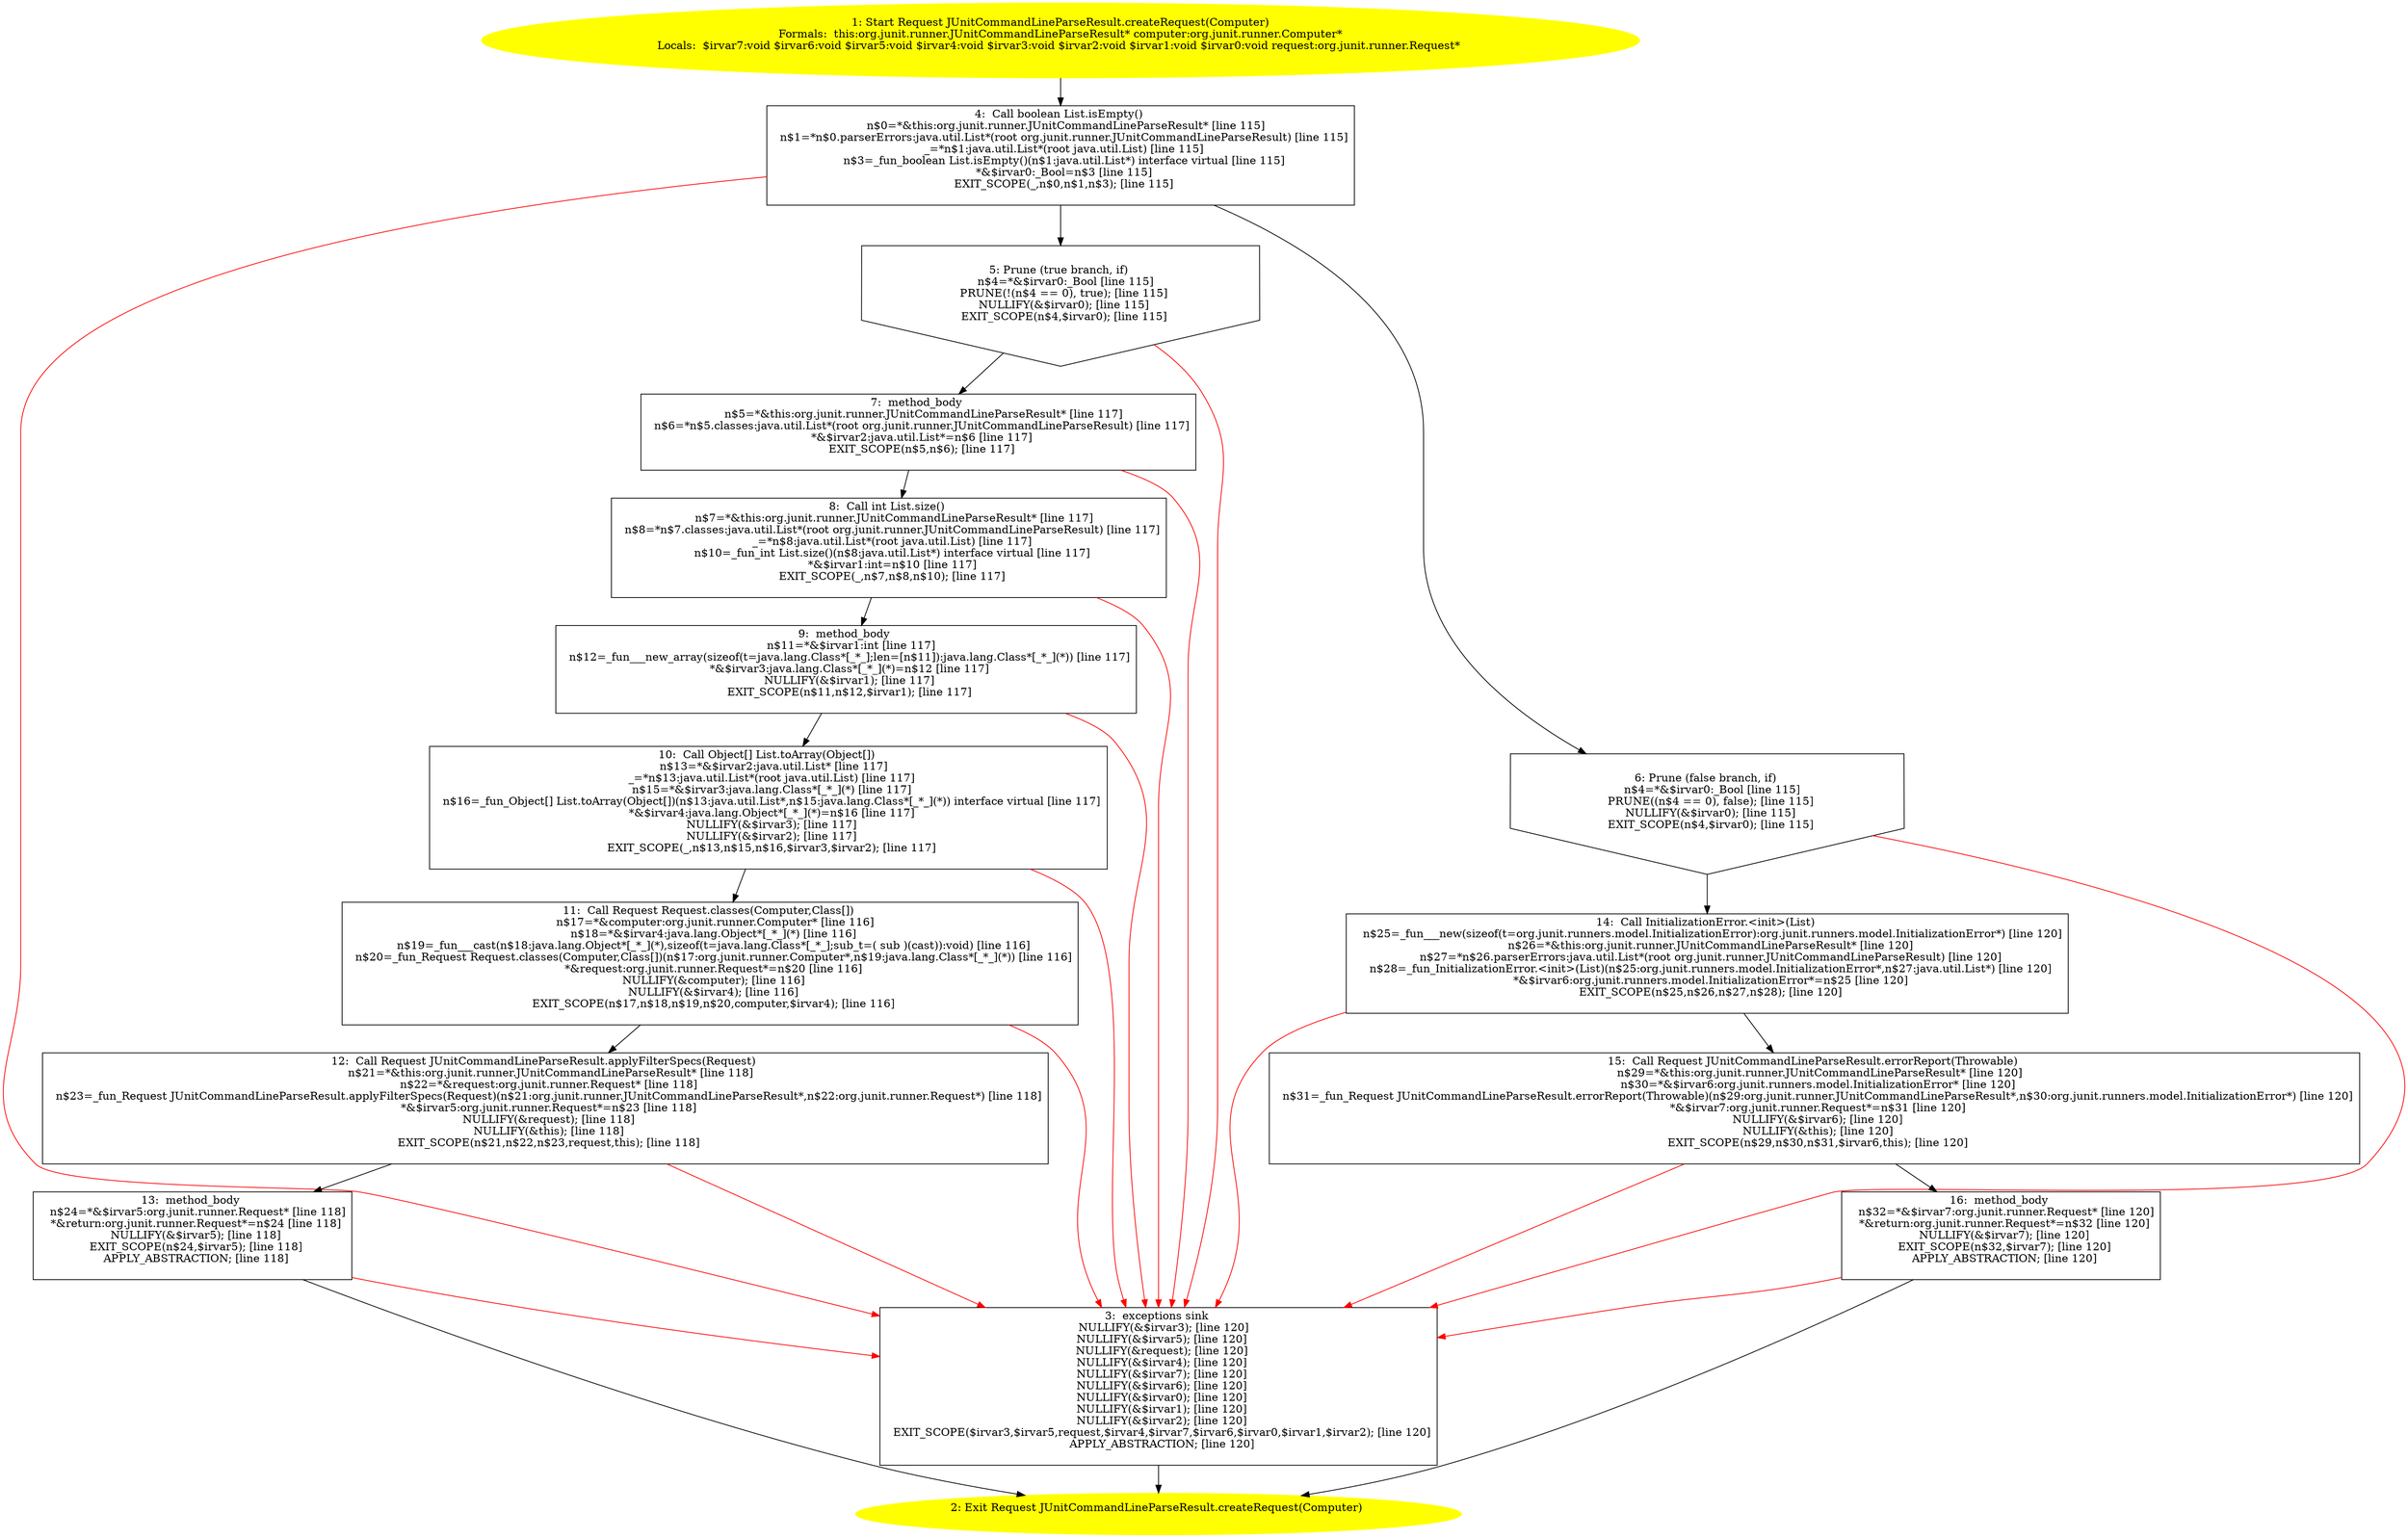 /* @generated */
digraph cfg {
"org.junit.runner.JUnitCommandLineParseResult.createRequest(org.junit.runner.Computer):org.junit.runn.088c9f93be3bc56b375c4568afec77d8_1" [label="1: Start Request JUnitCommandLineParseResult.createRequest(Computer)\nFormals:  this:org.junit.runner.JUnitCommandLineParseResult* computer:org.junit.runner.Computer*\nLocals:  $irvar7:void $irvar6:void $irvar5:void $irvar4:void $irvar3:void $irvar2:void $irvar1:void $irvar0:void request:org.junit.runner.Request* \n  " color=yellow style=filled]
	

	 "org.junit.runner.JUnitCommandLineParseResult.createRequest(org.junit.runner.Computer):org.junit.runn.088c9f93be3bc56b375c4568afec77d8_1" -> "org.junit.runner.JUnitCommandLineParseResult.createRequest(org.junit.runner.Computer):org.junit.runn.088c9f93be3bc56b375c4568afec77d8_4" ;
"org.junit.runner.JUnitCommandLineParseResult.createRequest(org.junit.runner.Computer):org.junit.runn.088c9f93be3bc56b375c4568afec77d8_2" [label="2: Exit Request JUnitCommandLineParseResult.createRequest(Computer) \n  " color=yellow style=filled]
	

"org.junit.runner.JUnitCommandLineParseResult.createRequest(org.junit.runner.Computer):org.junit.runn.088c9f93be3bc56b375c4568afec77d8_3" [label="3:  exceptions sink \n   NULLIFY(&$irvar3); [line 120]\n  NULLIFY(&$irvar5); [line 120]\n  NULLIFY(&request); [line 120]\n  NULLIFY(&$irvar4); [line 120]\n  NULLIFY(&$irvar7); [line 120]\n  NULLIFY(&$irvar6); [line 120]\n  NULLIFY(&$irvar0); [line 120]\n  NULLIFY(&$irvar1); [line 120]\n  NULLIFY(&$irvar2); [line 120]\n  EXIT_SCOPE($irvar3,$irvar5,request,$irvar4,$irvar7,$irvar6,$irvar0,$irvar1,$irvar2); [line 120]\n  APPLY_ABSTRACTION; [line 120]\n " shape="box"]
	

	 "org.junit.runner.JUnitCommandLineParseResult.createRequest(org.junit.runner.Computer):org.junit.runn.088c9f93be3bc56b375c4568afec77d8_3" -> "org.junit.runner.JUnitCommandLineParseResult.createRequest(org.junit.runner.Computer):org.junit.runn.088c9f93be3bc56b375c4568afec77d8_2" ;
"org.junit.runner.JUnitCommandLineParseResult.createRequest(org.junit.runner.Computer):org.junit.runn.088c9f93be3bc56b375c4568afec77d8_4" [label="4:  Call boolean List.isEmpty() \n   n$0=*&this:org.junit.runner.JUnitCommandLineParseResult* [line 115]\n  n$1=*n$0.parserErrors:java.util.List*(root org.junit.runner.JUnitCommandLineParseResult) [line 115]\n  _=*n$1:java.util.List*(root java.util.List) [line 115]\n  n$3=_fun_boolean List.isEmpty()(n$1:java.util.List*) interface virtual [line 115]\n  *&$irvar0:_Bool=n$3 [line 115]\n  EXIT_SCOPE(_,n$0,n$1,n$3); [line 115]\n " shape="box"]
	

	 "org.junit.runner.JUnitCommandLineParseResult.createRequest(org.junit.runner.Computer):org.junit.runn.088c9f93be3bc56b375c4568afec77d8_4" -> "org.junit.runner.JUnitCommandLineParseResult.createRequest(org.junit.runner.Computer):org.junit.runn.088c9f93be3bc56b375c4568afec77d8_5" ;
	 "org.junit.runner.JUnitCommandLineParseResult.createRequest(org.junit.runner.Computer):org.junit.runn.088c9f93be3bc56b375c4568afec77d8_4" -> "org.junit.runner.JUnitCommandLineParseResult.createRequest(org.junit.runner.Computer):org.junit.runn.088c9f93be3bc56b375c4568afec77d8_6" ;
	 "org.junit.runner.JUnitCommandLineParseResult.createRequest(org.junit.runner.Computer):org.junit.runn.088c9f93be3bc56b375c4568afec77d8_4" -> "org.junit.runner.JUnitCommandLineParseResult.createRequest(org.junit.runner.Computer):org.junit.runn.088c9f93be3bc56b375c4568afec77d8_3" [color="red" ];
"org.junit.runner.JUnitCommandLineParseResult.createRequest(org.junit.runner.Computer):org.junit.runn.088c9f93be3bc56b375c4568afec77d8_5" [label="5: Prune (true branch, if) \n   n$4=*&$irvar0:_Bool [line 115]\n  PRUNE(!(n$4 == 0), true); [line 115]\n  NULLIFY(&$irvar0); [line 115]\n  EXIT_SCOPE(n$4,$irvar0); [line 115]\n " shape="invhouse"]
	

	 "org.junit.runner.JUnitCommandLineParseResult.createRequest(org.junit.runner.Computer):org.junit.runn.088c9f93be3bc56b375c4568afec77d8_5" -> "org.junit.runner.JUnitCommandLineParseResult.createRequest(org.junit.runner.Computer):org.junit.runn.088c9f93be3bc56b375c4568afec77d8_7" ;
	 "org.junit.runner.JUnitCommandLineParseResult.createRequest(org.junit.runner.Computer):org.junit.runn.088c9f93be3bc56b375c4568afec77d8_5" -> "org.junit.runner.JUnitCommandLineParseResult.createRequest(org.junit.runner.Computer):org.junit.runn.088c9f93be3bc56b375c4568afec77d8_3" [color="red" ];
"org.junit.runner.JUnitCommandLineParseResult.createRequest(org.junit.runner.Computer):org.junit.runn.088c9f93be3bc56b375c4568afec77d8_6" [label="6: Prune (false branch, if) \n   n$4=*&$irvar0:_Bool [line 115]\n  PRUNE((n$4 == 0), false); [line 115]\n  NULLIFY(&$irvar0); [line 115]\n  EXIT_SCOPE(n$4,$irvar0); [line 115]\n " shape="invhouse"]
	

	 "org.junit.runner.JUnitCommandLineParseResult.createRequest(org.junit.runner.Computer):org.junit.runn.088c9f93be3bc56b375c4568afec77d8_6" -> "org.junit.runner.JUnitCommandLineParseResult.createRequest(org.junit.runner.Computer):org.junit.runn.088c9f93be3bc56b375c4568afec77d8_14" ;
	 "org.junit.runner.JUnitCommandLineParseResult.createRequest(org.junit.runner.Computer):org.junit.runn.088c9f93be3bc56b375c4568afec77d8_6" -> "org.junit.runner.JUnitCommandLineParseResult.createRequest(org.junit.runner.Computer):org.junit.runn.088c9f93be3bc56b375c4568afec77d8_3" [color="red" ];
"org.junit.runner.JUnitCommandLineParseResult.createRequest(org.junit.runner.Computer):org.junit.runn.088c9f93be3bc56b375c4568afec77d8_7" [label="7:  method_body \n   n$5=*&this:org.junit.runner.JUnitCommandLineParseResult* [line 117]\n  n$6=*n$5.classes:java.util.List*(root org.junit.runner.JUnitCommandLineParseResult) [line 117]\n  *&$irvar2:java.util.List*=n$6 [line 117]\n  EXIT_SCOPE(n$5,n$6); [line 117]\n " shape="box"]
	

	 "org.junit.runner.JUnitCommandLineParseResult.createRequest(org.junit.runner.Computer):org.junit.runn.088c9f93be3bc56b375c4568afec77d8_7" -> "org.junit.runner.JUnitCommandLineParseResult.createRequest(org.junit.runner.Computer):org.junit.runn.088c9f93be3bc56b375c4568afec77d8_8" ;
	 "org.junit.runner.JUnitCommandLineParseResult.createRequest(org.junit.runner.Computer):org.junit.runn.088c9f93be3bc56b375c4568afec77d8_7" -> "org.junit.runner.JUnitCommandLineParseResult.createRequest(org.junit.runner.Computer):org.junit.runn.088c9f93be3bc56b375c4568afec77d8_3" [color="red" ];
"org.junit.runner.JUnitCommandLineParseResult.createRequest(org.junit.runner.Computer):org.junit.runn.088c9f93be3bc56b375c4568afec77d8_8" [label="8:  Call int List.size() \n   n$7=*&this:org.junit.runner.JUnitCommandLineParseResult* [line 117]\n  n$8=*n$7.classes:java.util.List*(root org.junit.runner.JUnitCommandLineParseResult) [line 117]\n  _=*n$8:java.util.List*(root java.util.List) [line 117]\n  n$10=_fun_int List.size()(n$8:java.util.List*) interface virtual [line 117]\n  *&$irvar1:int=n$10 [line 117]\n  EXIT_SCOPE(_,n$7,n$8,n$10); [line 117]\n " shape="box"]
	

	 "org.junit.runner.JUnitCommandLineParseResult.createRequest(org.junit.runner.Computer):org.junit.runn.088c9f93be3bc56b375c4568afec77d8_8" -> "org.junit.runner.JUnitCommandLineParseResult.createRequest(org.junit.runner.Computer):org.junit.runn.088c9f93be3bc56b375c4568afec77d8_9" ;
	 "org.junit.runner.JUnitCommandLineParseResult.createRequest(org.junit.runner.Computer):org.junit.runn.088c9f93be3bc56b375c4568afec77d8_8" -> "org.junit.runner.JUnitCommandLineParseResult.createRequest(org.junit.runner.Computer):org.junit.runn.088c9f93be3bc56b375c4568afec77d8_3" [color="red" ];
"org.junit.runner.JUnitCommandLineParseResult.createRequest(org.junit.runner.Computer):org.junit.runn.088c9f93be3bc56b375c4568afec77d8_9" [label="9:  method_body \n   n$11=*&$irvar1:int [line 117]\n  n$12=_fun___new_array(sizeof(t=java.lang.Class*[_*_];len=[n$11]):java.lang.Class*[_*_](*)) [line 117]\n  *&$irvar3:java.lang.Class*[_*_](*)=n$12 [line 117]\n  NULLIFY(&$irvar1); [line 117]\n  EXIT_SCOPE(n$11,n$12,$irvar1); [line 117]\n " shape="box"]
	

	 "org.junit.runner.JUnitCommandLineParseResult.createRequest(org.junit.runner.Computer):org.junit.runn.088c9f93be3bc56b375c4568afec77d8_9" -> "org.junit.runner.JUnitCommandLineParseResult.createRequest(org.junit.runner.Computer):org.junit.runn.088c9f93be3bc56b375c4568afec77d8_10" ;
	 "org.junit.runner.JUnitCommandLineParseResult.createRequest(org.junit.runner.Computer):org.junit.runn.088c9f93be3bc56b375c4568afec77d8_9" -> "org.junit.runner.JUnitCommandLineParseResult.createRequest(org.junit.runner.Computer):org.junit.runn.088c9f93be3bc56b375c4568afec77d8_3" [color="red" ];
"org.junit.runner.JUnitCommandLineParseResult.createRequest(org.junit.runner.Computer):org.junit.runn.088c9f93be3bc56b375c4568afec77d8_10" [label="10:  Call Object[] List.toArray(Object[]) \n   n$13=*&$irvar2:java.util.List* [line 117]\n  _=*n$13:java.util.List*(root java.util.List) [line 117]\n  n$15=*&$irvar3:java.lang.Class*[_*_](*) [line 117]\n  n$16=_fun_Object[] List.toArray(Object[])(n$13:java.util.List*,n$15:java.lang.Class*[_*_](*)) interface virtual [line 117]\n  *&$irvar4:java.lang.Object*[_*_](*)=n$16 [line 117]\n  NULLIFY(&$irvar3); [line 117]\n  NULLIFY(&$irvar2); [line 117]\n  EXIT_SCOPE(_,n$13,n$15,n$16,$irvar3,$irvar2); [line 117]\n " shape="box"]
	

	 "org.junit.runner.JUnitCommandLineParseResult.createRequest(org.junit.runner.Computer):org.junit.runn.088c9f93be3bc56b375c4568afec77d8_10" -> "org.junit.runner.JUnitCommandLineParseResult.createRequest(org.junit.runner.Computer):org.junit.runn.088c9f93be3bc56b375c4568afec77d8_11" ;
	 "org.junit.runner.JUnitCommandLineParseResult.createRequest(org.junit.runner.Computer):org.junit.runn.088c9f93be3bc56b375c4568afec77d8_10" -> "org.junit.runner.JUnitCommandLineParseResult.createRequest(org.junit.runner.Computer):org.junit.runn.088c9f93be3bc56b375c4568afec77d8_3" [color="red" ];
"org.junit.runner.JUnitCommandLineParseResult.createRequest(org.junit.runner.Computer):org.junit.runn.088c9f93be3bc56b375c4568afec77d8_11" [label="11:  Call Request Request.classes(Computer,Class[]) \n   n$17=*&computer:org.junit.runner.Computer* [line 116]\n  n$18=*&$irvar4:java.lang.Object*[_*_](*) [line 116]\n  n$19=_fun___cast(n$18:java.lang.Object*[_*_](*),sizeof(t=java.lang.Class*[_*_];sub_t=( sub )(cast)):void) [line 116]\n  n$20=_fun_Request Request.classes(Computer,Class[])(n$17:org.junit.runner.Computer*,n$19:java.lang.Class*[_*_](*)) [line 116]\n  *&request:org.junit.runner.Request*=n$20 [line 116]\n  NULLIFY(&computer); [line 116]\n  NULLIFY(&$irvar4); [line 116]\n  EXIT_SCOPE(n$17,n$18,n$19,n$20,computer,$irvar4); [line 116]\n " shape="box"]
	

	 "org.junit.runner.JUnitCommandLineParseResult.createRequest(org.junit.runner.Computer):org.junit.runn.088c9f93be3bc56b375c4568afec77d8_11" -> "org.junit.runner.JUnitCommandLineParseResult.createRequest(org.junit.runner.Computer):org.junit.runn.088c9f93be3bc56b375c4568afec77d8_12" ;
	 "org.junit.runner.JUnitCommandLineParseResult.createRequest(org.junit.runner.Computer):org.junit.runn.088c9f93be3bc56b375c4568afec77d8_11" -> "org.junit.runner.JUnitCommandLineParseResult.createRequest(org.junit.runner.Computer):org.junit.runn.088c9f93be3bc56b375c4568afec77d8_3" [color="red" ];
"org.junit.runner.JUnitCommandLineParseResult.createRequest(org.junit.runner.Computer):org.junit.runn.088c9f93be3bc56b375c4568afec77d8_12" [label="12:  Call Request JUnitCommandLineParseResult.applyFilterSpecs(Request) \n   n$21=*&this:org.junit.runner.JUnitCommandLineParseResult* [line 118]\n  n$22=*&request:org.junit.runner.Request* [line 118]\n  n$23=_fun_Request JUnitCommandLineParseResult.applyFilterSpecs(Request)(n$21:org.junit.runner.JUnitCommandLineParseResult*,n$22:org.junit.runner.Request*) [line 118]\n  *&$irvar5:org.junit.runner.Request*=n$23 [line 118]\n  NULLIFY(&request); [line 118]\n  NULLIFY(&this); [line 118]\n  EXIT_SCOPE(n$21,n$22,n$23,request,this); [line 118]\n " shape="box"]
	

	 "org.junit.runner.JUnitCommandLineParseResult.createRequest(org.junit.runner.Computer):org.junit.runn.088c9f93be3bc56b375c4568afec77d8_12" -> "org.junit.runner.JUnitCommandLineParseResult.createRequest(org.junit.runner.Computer):org.junit.runn.088c9f93be3bc56b375c4568afec77d8_13" ;
	 "org.junit.runner.JUnitCommandLineParseResult.createRequest(org.junit.runner.Computer):org.junit.runn.088c9f93be3bc56b375c4568afec77d8_12" -> "org.junit.runner.JUnitCommandLineParseResult.createRequest(org.junit.runner.Computer):org.junit.runn.088c9f93be3bc56b375c4568afec77d8_3" [color="red" ];
"org.junit.runner.JUnitCommandLineParseResult.createRequest(org.junit.runner.Computer):org.junit.runn.088c9f93be3bc56b375c4568afec77d8_13" [label="13:  method_body \n   n$24=*&$irvar5:org.junit.runner.Request* [line 118]\n  *&return:org.junit.runner.Request*=n$24 [line 118]\n  NULLIFY(&$irvar5); [line 118]\n  EXIT_SCOPE(n$24,$irvar5); [line 118]\n  APPLY_ABSTRACTION; [line 118]\n " shape="box"]
	

	 "org.junit.runner.JUnitCommandLineParseResult.createRequest(org.junit.runner.Computer):org.junit.runn.088c9f93be3bc56b375c4568afec77d8_13" -> "org.junit.runner.JUnitCommandLineParseResult.createRequest(org.junit.runner.Computer):org.junit.runn.088c9f93be3bc56b375c4568afec77d8_2" ;
	 "org.junit.runner.JUnitCommandLineParseResult.createRequest(org.junit.runner.Computer):org.junit.runn.088c9f93be3bc56b375c4568afec77d8_13" -> "org.junit.runner.JUnitCommandLineParseResult.createRequest(org.junit.runner.Computer):org.junit.runn.088c9f93be3bc56b375c4568afec77d8_3" [color="red" ];
"org.junit.runner.JUnitCommandLineParseResult.createRequest(org.junit.runner.Computer):org.junit.runn.088c9f93be3bc56b375c4568afec77d8_14" [label="14:  Call InitializationError.<init>(List) \n   n$25=_fun___new(sizeof(t=org.junit.runners.model.InitializationError):org.junit.runners.model.InitializationError*) [line 120]\n  n$26=*&this:org.junit.runner.JUnitCommandLineParseResult* [line 120]\n  n$27=*n$26.parserErrors:java.util.List*(root org.junit.runner.JUnitCommandLineParseResult) [line 120]\n  n$28=_fun_InitializationError.<init>(List)(n$25:org.junit.runners.model.InitializationError*,n$27:java.util.List*) [line 120]\n  *&$irvar6:org.junit.runners.model.InitializationError*=n$25 [line 120]\n  EXIT_SCOPE(n$25,n$26,n$27,n$28); [line 120]\n " shape="box"]
	

	 "org.junit.runner.JUnitCommandLineParseResult.createRequest(org.junit.runner.Computer):org.junit.runn.088c9f93be3bc56b375c4568afec77d8_14" -> "org.junit.runner.JUnitCommandLineParseResult.createRequest(org.junit.runner.Computer):org.junit.runn.088c9f93be3bc56b375c4568afec77d8_15" ;
	 "org.junit.runner.JUnitCommandLineParseResult.createRequest(org.junit.runner.Computer):org.junit.runn.088c9f93be3bc56b375c4568afec77d8_14" -> "org.junit.runner.JUnitCommandLineParseResult.createRequest(org.junit.runner.Computer):org.junit.runn.088c9f93be3bc56b375c4568afec77d8_3" [color="red" ];
"org.junit.runner.JUnitCommandLineParseResult.createRequest(org.junit.runner.Computer):org.junit.runn.088c9f93be3bc56b375c4568afec77d8_15" [label="15:  Call Request JUnitCommandLineParseResult.errorReport(Throwable) \n   n$29=*&this:org.junit.runner.JUnitCommandLineParseResult* [line 120]\n  n$30=*&$irvar6:org.junit.runners.model.InitializationError* [line 120]\n  n$31=_fun_Request JUnitCommandLineParseResult.errorReport(Throwable)(n$29:org.junit.runner.JUnitCommandLineParseResult*,n$30:org.junit.runners.model.InitializationError*) [line 120]\n  *&$irvar7:org.junit.runner.Request*=n$31 [line 120]\n  NULLIFY(&$irvar6); [line 120]\n  NULLIFY(&this); [line 120]\n  EXIT_SCOPE(n$29,n$30,n$31,$irvar6,this); [line 120]\n " shape="box"]
	

	 "org.junit.runner.JUnitCommandLineParseResult.createRequest(org.junit.runner.Computer):org.junit.runn.088c9f93be3bc56b375c4568afec77d8_15" -> "org.junit.runner.JUnitCommandLineParseResult.createRequest(org.junit.runner.Computer):org.junit.runn.088c9f93be3bc56b375c4568afec77d8_16" ;
	 "org.junit.runner.JUnitCommandLineParseResult.createRequest(org.junit.runner.Computer):org.junit.runn.088c9f93be3bc56b375c4568afec77d8_15" -> "org.junit.runner.JUnitCommandLineParseResult.createRequest(org.junit.runner.Computer):org.junit.runn.088c9f93be3bc56b375c4568afec77d8_3" [color="red" ];
"org.junit.runner.JUnitCommandLineParseResult.createRequest(org.junit.runner.Computer):org.junit.runn.088c9f93be3bc56b375c4568afec77d8_16" [label="16:  method_body \n   n$32=*&$irvar7:org.junit.runner.Request* [line 120]\n  *&return:org.junit.runner.Request*=n$32 [line 120]\n  NULLIFY(&$irvar7); [line 120]\n  EXIT_SCOPE(n$32,$irvar7); [line 120]\n  APPLY_ABSTRACTION; [line 120]\n " shape="box"]
	

	 "org.junit.runner.JUnitCommandLineParseResult.createRequest(org.junit.runner.Computer):org.junit.runn.088c9f93be3bc56b375c4568afec77d8_16" -> "org.junit.runner.JUnitCommandLineParseResult.createRequest(org.junit.runner.Computer):org.junit.runn.088c9f93be3bc56b375c4568afec77d8_2" ;
	 "org.junit.runner.JUnitCommandLineParseResult.createRequest(org.junit.runner.Computer):org.junit.runn.088c9f93be3bc56b375c4568afec77d8_16" -> "org.junit.runner.JUnitCommandLineParseResult.createRequest(org.junit.runner.Computer):org.junit.runn.088c9f93be3bc56b375c4568afec77d8_3" [color="red" ];
}
